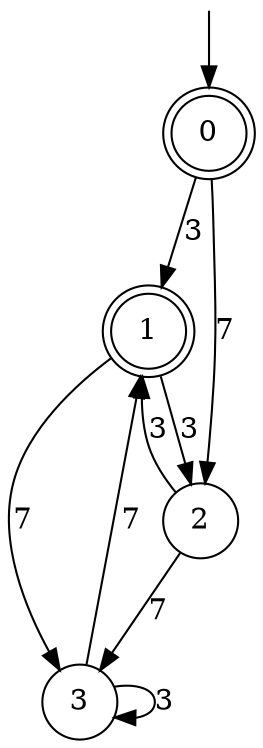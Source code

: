 digraph g {

	s0 [shape="doublecircle" label="0"];
	s1 [shape="doublecircle" label="1"];
	s2 [shape="circle" label="2"];
	s3 [shape="circle" label="3"];
	s0 -> s1 [label="3"];
	s0 -> s2 [label="7"];
	s1 -> s2 [label="3"];
	s1 -> s3 [label="7"];
	s2 -> s1 [label="3"];
	s2 -> s3 [label="7"];
	s3 -> s3 [label="3"];
	s3 -> s1 [label="7"];

__start0 [label="" shape="none" width="0" height="0"];
__start0 -> s0;

}
